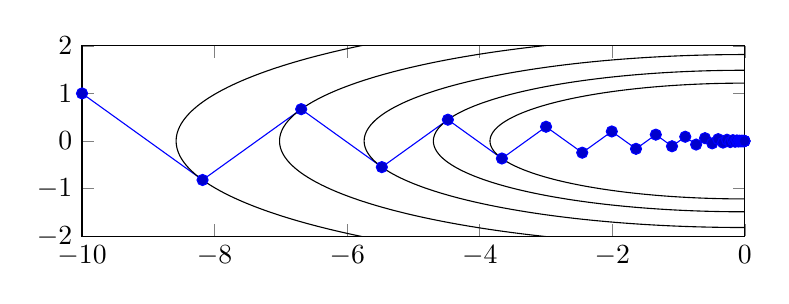 \begin{tikzpicture}
  \begin{axis}[width=10cm,height=4cm,
    xmin=-10,xmax=0,ymin=-2,ymax=2,
    xtick={-10,-8,-6,-4,-2,0}]
    \addplot
    coordinates
    {
      ( -10.0 , 1.0 )
      ( -8.182 , -0.818 )
      ( -6.694 , 0.669 )
      ( -5.477 , -0.548 )
      ( -4.481 , 0.448 )
      ( -3.666 , -0.367 )
      ( -3.0 , 0.3 )
      ( -2.454 , -0.245 )
      ( -2.008 , 0.201 )
      ( -1.643 , -0.164 )
      ( -1.344 , 0.134 )
      ( -1.1 , -0.11 )
      ( -0.9 , 0.09 )
      ( -0.736 , -0.074 )
      ( -0.602 , 0.06 )
      ( -0.493 , -0.049 )
      ( -0.403 , 0.04 )
      ( -0.33 , -0.033 )
      ( -0.27 , 0.027 )
      ( -0.221 , -0.022 )
      ( -0.181 , 0.018 )
      ( -0.148 , -0.015 )
      ( -0.121 , 0.012 )
      ( -0.099 , -0.01 )
      ( -0.081 , 0.008 )
      ( -0.066 , -0.007 )
      ( -0.054 , 0.005 )
      ( -0.044 , -0.004 )
      ( -0.036 , 0.004 )
      ( -0.03 , -0.003 )
      ( -0.024 , 0.002 )
      ( -0.02 , -0.002 )
      ( -0.016 , 0.002 )
      ( -0.013 , -0.001 )
      ( -0.011 , 0.001 )
      ( -0.009 , -0.001 )
      ( -0.007 , 0.001 )
      ( -0.006 , -0.001 )
    };
    \addplot[domain=-180:0,samples=180] ({10.488*.81818*sin(x)},{3.317*.81818*cos(x)});
    \addplot[domain=-180:0,samples=180] ({10.488*.66942*sin(x)},{3.317*.66942*cos(x)});
    \addplot[domain=-180:0,samples=180] ({10.488*.54771*sin(x)},{3.317*.54771*cos(x)});
    \addplot[domain=-180:0,samples=180] ({10.488*.44813*sin(x)},{3.317*.44813*cos(x)});
    \addplot[domain=-180:0,samples=180] ({10.488*.36665*sin(x)},{3.317*.36665*cos(x)});
  \end{axis}
\end{tikzpicture}


%%% Local Variables:
%%% mode: latex
%%% TeX-master: "test"
%%% End:
